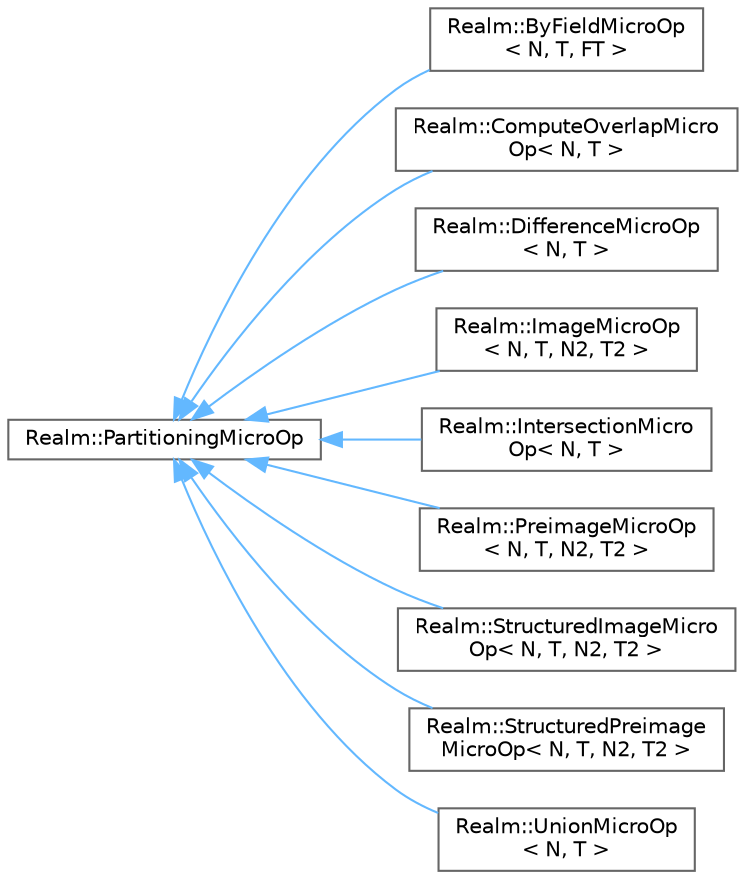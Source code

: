 digraph "Graphical Class Hierarchy"
{
 // LATEX_PDF_SIZE
  bgcolor="transparent";
  edge [fontname=Helvetica,fontsize=10,labelfontname=Helvetica,labelfontsize=10];
  node [fontname=Helvetica,fontsize=10,shape=box,height=0.2,width=0.4];
  rankdir="LR";
  Node0 [id="Node000000",label="Realm::PartitioningMicroOp",height=0.2,width=0.4,color="grey40", fillcolor="white", style="filled",URL="$classRealm_1_1PartitioningMicroOp.html",tooltip=" "];
  Node0 -> Node1 [id="edge242_Node000000_Node000001",dir="back",color="steelblue1",style="solid",tooltip=" "];
  Node1 [id="Node000001",label="Realm::ByFieldMicroOp\l\< N, T, FT \>",height=0.2,width=0.4,color="grey40", fillcolor="white", style="filled",URL="$classRealm_1_1ByFieldMicroOp.html",tooltip=" "];
  Node0 -> Node2 [id="edge243_Node000000_Node000002",dir="back",color="steelblue1",style="solid",tooltip=" "];
  Node2 [id="Node000002",label="Realm::ComputeOverlapMicro\lOp\< N, T \>",height=0.2,width=0.4,color="grey40", fillcolor="white", style="filled",URL="$classRealm_1_1ComputeOverlapMicroOp.html",tooltip=" "];
  Node0 -> Node3 [id="edge244_Node000000_Node000003",dir="back",color="steelblue1",style="solid",tooltip=" "];
  Node3 [id="Node000003",label="Realm::DifferenceMicroOp\l\< N, T \>",height=0.2,width=0.4,color="grey40", fillcolor="white", style="filled",URL="$classRealm_1_1DifferenceMicroOp.html",tooltip=" "];
  Node0 -> Node4 [id="edge245_Node000000_Node000004",dir="back",color="steelblue1",style="solid",tooltip=" "];
  Node4 [id="Node000004",label="Realm::ImageMicroOp\l\< N, T, N2, T2 \>",height=0.2,width=0.4,color="grey40", fillcolor="white", style="filled",URL="$classRealm_1_1ImageMicroOp.html",tooltip=" "];
  Node0 -> Node5 [id="edge246_Node000000_Node000005",dir="back",color="steelblue1",style="solid",tooltip=" "];
  Node5 [id="Node000005",label="Realm::IntersectionMicro\lOp\< N, T \>",height=0.2,width=0.4,color="grey40", fillcolor="white", style="filled",URL="$classRealm_1_1IntersectionMicroOp.html",tooltip=" "];
  Node0 -> Node6 [id="edge247_Node000000_Node000006",dir="back",color="steelblue1",style="solid",tooltip=" "];
  Node6 [id="Node000006",label="Realm::PreimageMicroOp\l\< N, T, N2, T2 \>",height=0.2,width=0.4,color="grey40", fillcolor="white", style="filled",URL="$classRealm_1_1PreimageMicroOp.html",tooltip=" "];
  Node0 -> Node7 [id="edge248_Node000000_Node000007",dir="back",color="steelblue1",style="solid",tooltip=" "];
  Node7 [id="Node000007",label="Realm::StructuredImageMicro\lOp\< N, T, N2, T2 \>",height=0.2,width=0.4,color="grey40", fillcolor="white", style="filled",URL="$classRealm_1_1StructuredImageMicroOp.html",tooltip=" "];
  Node0 -> Node8 [id="edge249_Node000000_Node000008",dir="back",color="steelblue1",style="solid",tooltip=" "];
  Node8 [id="Node000008",label="Realm::StructuredPreimage\lMicroOp\< N, T, N2, T2 \>",height=0.2,width=0.4,color="grey40", fillcolor="white", style="filled",URL="$classRealm_1_1StructuredPreimageMicroOp.html",tooltip=" "];
  Node0 -> Node9 [id="edge250_Node000000_Node000009",dir="back",color="steelblue1",style="solid",tooltip=" "];
  Node9 [id="Node000009",label="Realm::UnionMicroOp\l\< N, T \>",height=0.2,width=0.4,color="grey40", fillcolor="white", style="filled",URL="$classRealm_1_1UnionMicroOp.html",tooltip=" "];
}
